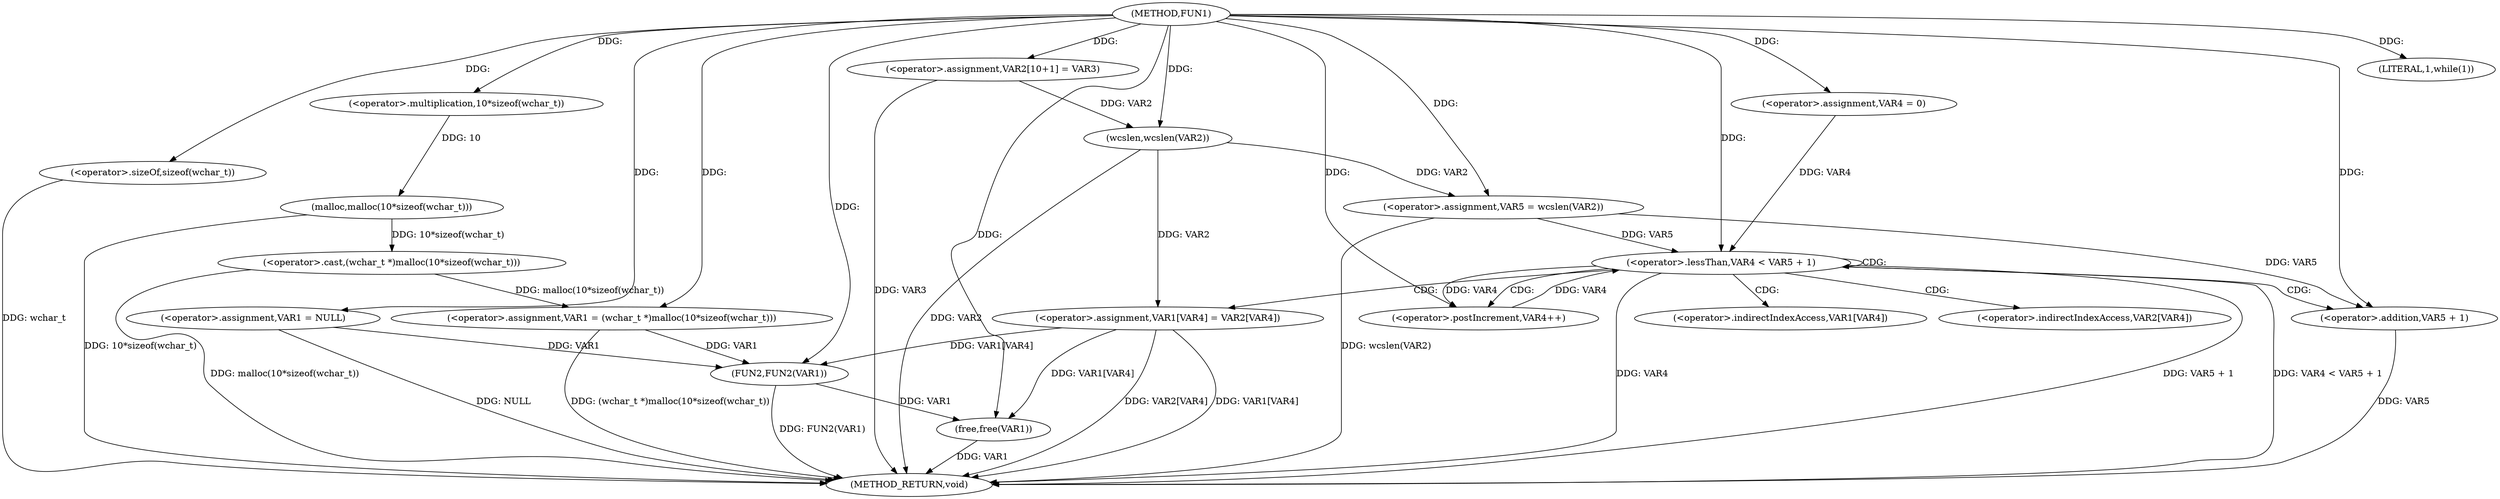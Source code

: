 digraph FUN1 {  
"1000100" [label = "(METHOD,FUN1)" ]
"1000153" [label = "(METHOD_RETURN,void)" ]
"1000103" [label = "(<operator>.assignment,VAR1 = NULL)" ]
"1000107" [label = "(LITERAL,1,while(1))" ]
"1000109" [label = "(<operator>.assignment,VAR1 = (wchar_t *)malloc(10*sizeof(wchar_t)))" ]
"1000111" [label = "(<operator>.cast,(wchar_t *)malloc(10*sizeof(wchar_t)))" ]
"1000113" [label = "(malloc,malloc(10*sizeof(wchar_t)))" ]
"1000114" [label = "(<operator>.multiplication,10*sizeof(wchar_t))" ]
"1000116" [label = "(<operator>.sizeOf,sizeof(wchar_t))" ]
"1000121" [label = "(<operator>.assignment,VAR2[10+1] = VAR3)" ]
"1000126" [label = "(<operator>.assignment,VAR5 = wcslen(VAR2))" ]
"1000128" [label = "(wcslen,wcslen(VAR2))" ]
"1000131" [label = "(<operator>.assignment,VAR4 = 0)" ]
"1000134" [label = "(<operator>.lessThan,VAR4 < VAR5 + 1)" ]
"1000136" [label = "(<operator>.addition,VAR5 + 1)" ]
"1000139" [label = "(<operator>.postIncrement,VAR4++)" ]
"1000142" [label = "(<operator>.assignment,VAR1[VAR4] = VAR2[VAR4])" ]
"1000149" [label = "(FUN2,FUN2(VAR1))" ]
"1000151" [label = "(free,free(VAR1))" ]
"1000143" [label = "(<operator>.indirectIndexAccess,VAR1[VAR4])" ]
"1000146" [label = "(<operator>.indirectIndexAccess,VAR2[VAR4])" ]
  "1000116" -> "1000153"  [ label = "DDG: wchar_t"] 
  "1000103" -> "1000153"  [ label = "DDG: NULL"] 
  "1000113" -> "1000153"  [ label = "DDG: 10*sizeof(wchar_t)"] 
  "1000151" -> "1000153"  [ label = "DDG: VAR1"] 
  "1000149" -> "1000153"  [ label = "DDG: FUN2(VAR1)"] 
  "1000126" -> "1000153"  [ label = "DDG: wcslen(VAR2)"] 
  "1000142" -> "1000153"  [ label = "DDG: VAR2[VAR4]"] 
  "1000121" -> "1000153"  [ label = "DDG: VAR3"] 
  "1000128" -> "1000153"  [ label = "DDG: VAR2"] 
  "1000134" -> "1000153"  [ label = "DDG: VAR4 < VAR5 + 1"] 
  "1000134" -> "1000153"  [ label = "DDG: VAR4"] 
  "1000111" -> "1000153"  [ label = "DDG: malloc(10*sizeof(wchar_t))"] 
  "1000142" -> "1000153"  [ label = "DDG: VAR1[VAR4]"] 
  "1000134" -> "1000153"  [ label = "DDG: VAR5 + 1"] 
  "1000109" -> "1000153"  [ label = "DDG: (wchar_t *)malloc(10*sizeof(wchar_t))"] 
  "1000136" -> "1000153"  [ label = "DDG: VAR5"] 
  "1000100" -> "1000103"  [ label = "DDG: "] 
  "1000100" -> "1000107"  [ label = "DDG: "] 
  "1000111" -> "1000109"  [ label = "DDG: malloc(10*sizeof(wchar_t))"] 
  "1000100" -> "1000109"  [ label = "DDG: "] 
  "1000113" -> "1000111"  [ label = "DDG: 10*sizeof(wchar_t)"] 
  "1000114" -> "1000113"  [ label = "DDG: 10"] 
  "1000100" -> "1000114"  [ label = "DDG: "] 
  "1000100" -> "1000116"  [ label = "DDG: "] 
  "1000100" -> "1000121"  [ label = "DDG: "] 
  "1000128" -> "1000126"  [ label = "DDG: VAR2"] 
  "1000100" -> "1000126"  [ label = "DDG: "] 
  "1000121" -> "1000128"  [ label = "DDG: VAR2"] 
  "1000100" -> "1000128"  [ label = "DDG: "] 
  "1000100" -> "1000131"  [ label = "DDG: "] 
  "1000131" -> "1000134"  [ label = "DDG: VAR4"] 
  "1000139" -> "1000134"  [ label = "DDG: VAR4"] 
  "1000100" -> "1000134"  [ label = "DDG: "] 
  "1000126" -> "1000134"  [ label = "DDG: VAR5"] 
  "1000126" -> "1000136"  [ label = "DDG: VAR5"] 
  "1000100" -> "1000136"  [ label = "DDG: "] 
  "1000134" -> "1000139"  [ label = "DDG: VAR4"] 
  "1000100" -> "1000139"  [ label = "DDG: "] 
  "1000128" -> "1000142"  [ label = "DDG: VAR2"] 
  "1000103" -> "1000149"  [ label = "DDG: VAR1"] 
  "1000109" -> "1000149"  [ label = "DDG: VAR1"] 
  "1000142" -> "1000149"  [ label = "DDG: VAR1[VAR4]"] 
  "1000100" -> "1000149"  [ label = "DDG: "] 
  "1000142" -> "1000151"  [ label = "DDG: VAR1[VAR4]"] 
  "1000149" -> "1000151"  [ label = "DDG: VAR1"] 
  "1000100" -> "1000151"  [ label = "DDG: "] 
  "1000134" -> "1000143"  [ label = "CDG: "] 
  "1000134" -> "1000142"  [ label = "CDG: "] 
  "1000134" -> "1000139"  [ label = "CDG: "] 
  "1000134" -> "1000146"  [ label = "CDG: "] 
  "1000134" -> "1000136"  [ label = "CDG: "] 
  "1000134" -> "1000134"  [ label = "CDG: "] 
}
